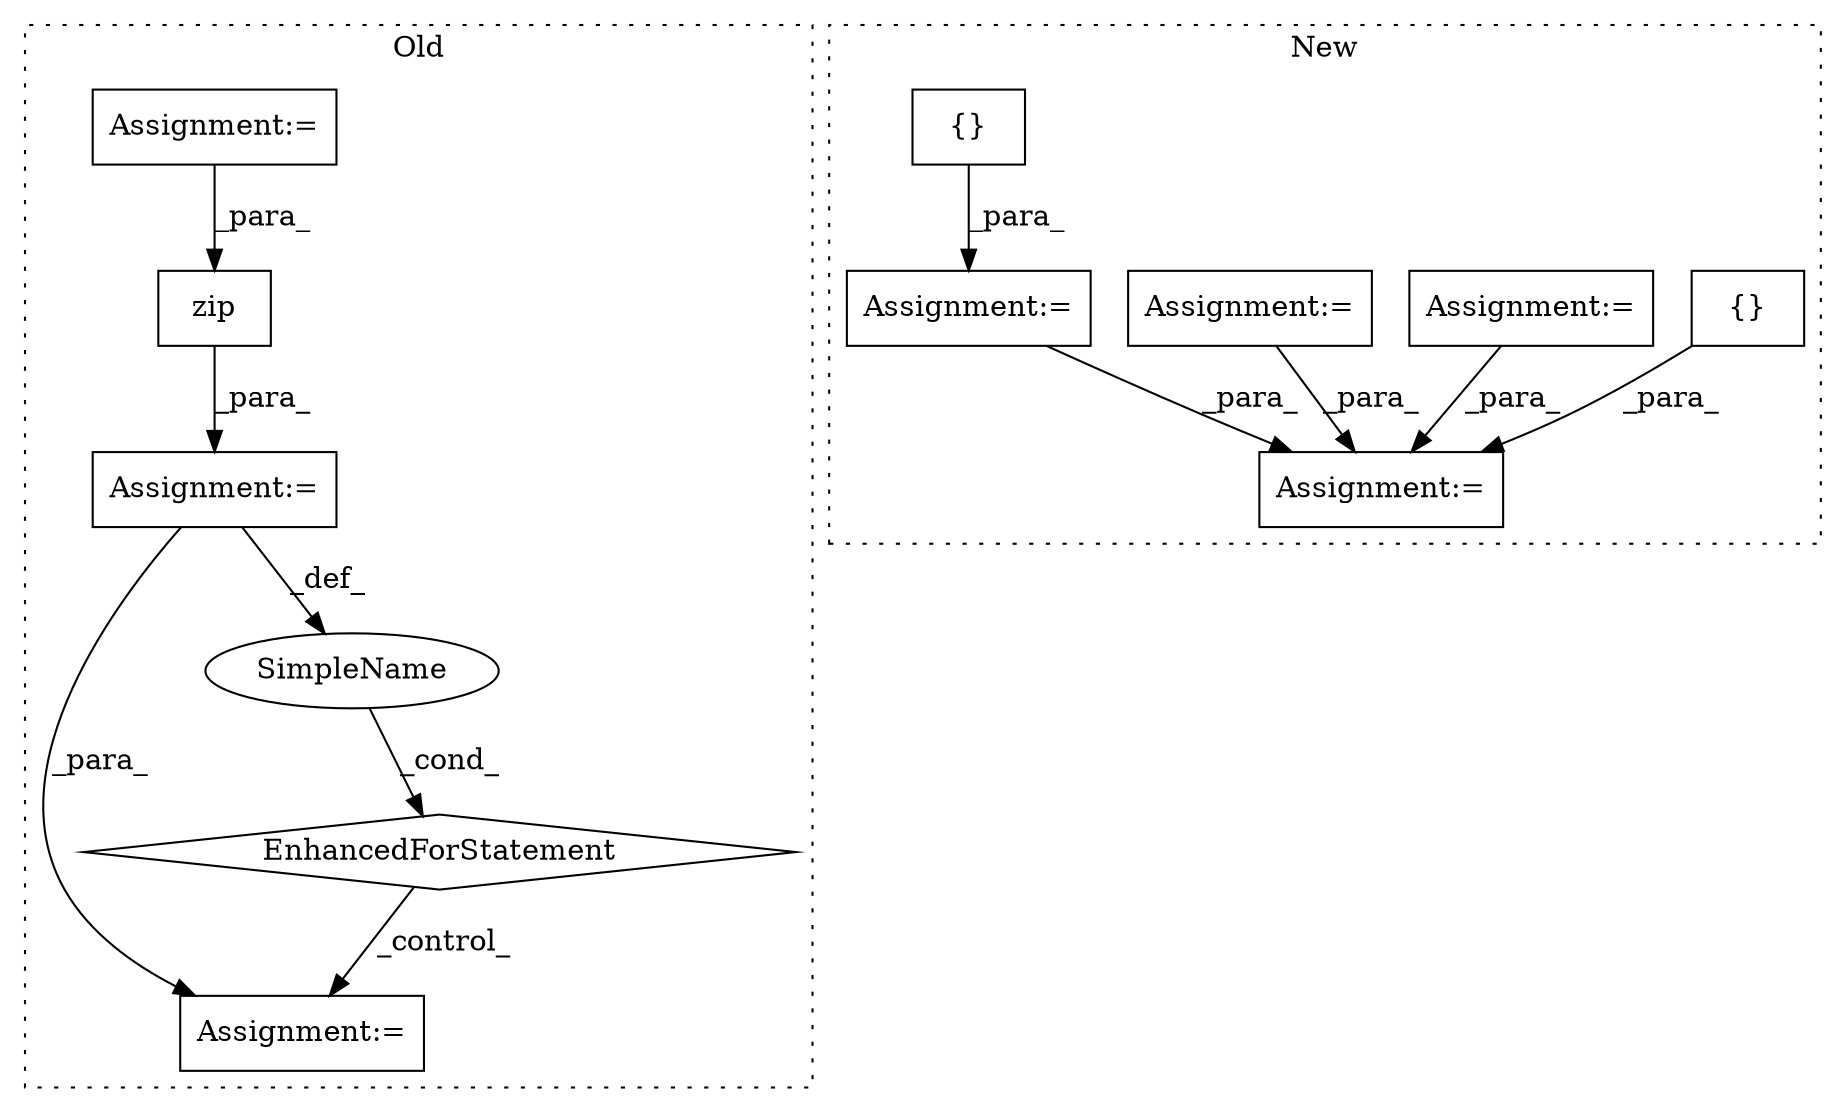 digraph G {
subgraph cluster0 {
1 [label="EnhancedForStatement" a="70" s="6990,7079" l="67,2" shape="diamond"];
3 [label="Assignment:=" a="7" s="6878" l="1" shape="box"];
5 [label="Assignment:=" a="7" s="7279" l="9" shape="box"];
6 [label="SimpleName" a="42" s="7065" l="1" shape="ellipse"];
11 [label="Assignment:=" a="7" s="6990,7079" l="67,2" shape="box"];
12 [label="zip" a="32" s="7069,7078" l="4,1" shape="box"];
label = "Old";
style="dotted";
}
subgraph cluster1 {
2 [label="{}" a="4" s="6004,6028" l="1,1" shape="box"];
4 [label="Assignment:=" a="7" s="6769,6848" l="53,2" shape="box"];
7 [label="Assignment:=" a="7" s="6402" l="1" shape="box"];
8 [label="Assignment:=" a="7" s="6176" l="1" shape="box"];
9 [label="Assignment:=" a="7" s="6640" l="1" shape="box"];
10 [label="{}" a="4" s="6430,6454" l="1,1" shape="box"];
label = "New";
style="dotted";
}
1 -> 5 [label="_control_"];
2 -> 4 [label="_para_"];
3 -> 12 [label="_para_"];
6 -> 1 [label="_cond_"];
7 -> 4 [label="_para_"];
8 -> 4 [label="_para_"];
9 -> 4 [label="_para_"];
10 -> 7 [label="_para_"];
11 -> 6 [label="_def_"];
11 -> 5 [label="_para_"];
12 -> 11 [label="_para_"];
}
